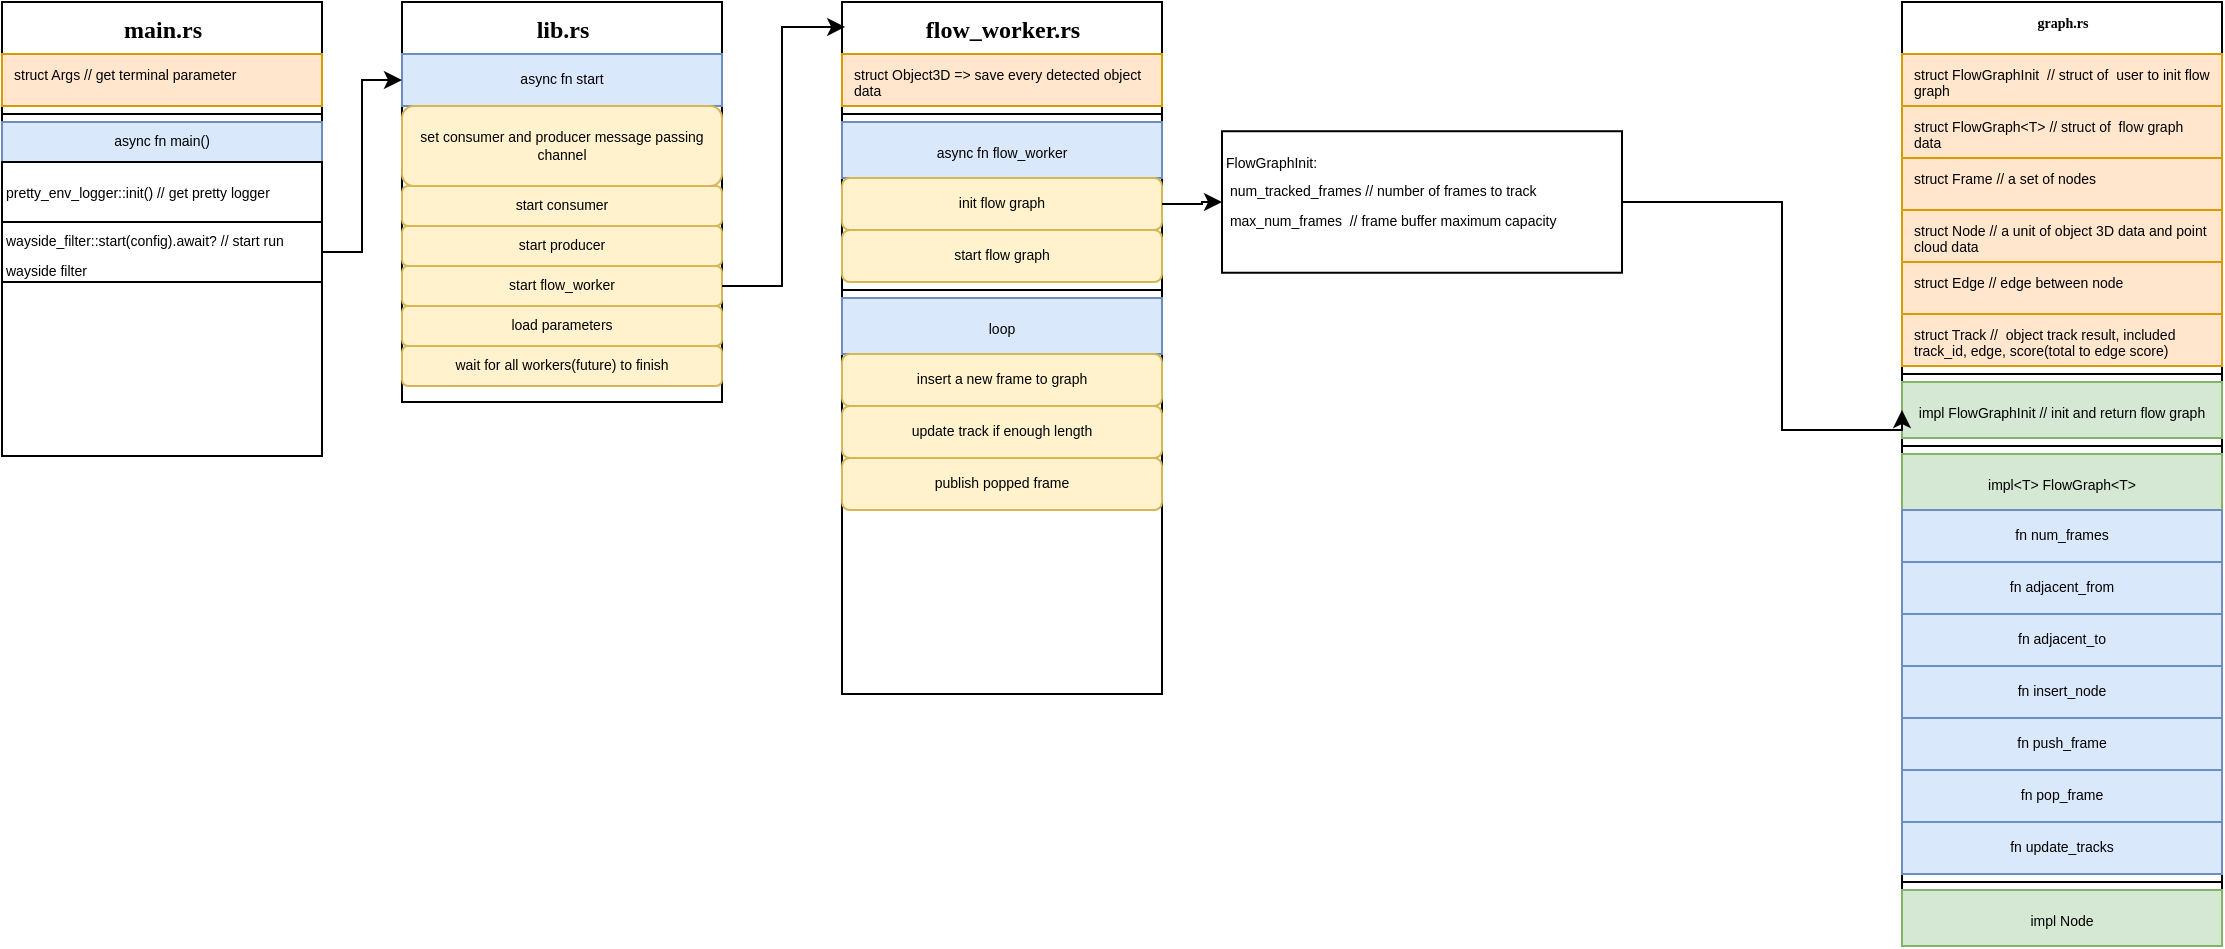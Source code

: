 <mxfile version="15.0.3" type="github">
  <diagram name="Page-1" id="9f46799a-70d6-7492-0946-bef42562c5a5">
    <mxGraphModel dx="449" dy="266" grid="1" gridSize="10" guides="1" tooltips="1" connect="1" arrows="1" fold="1" page="1" pageScale="1" pageWidth="1100" pageHeight="850" background="none" math="0" shadow="0">
      <root>
        <mxCell id="0" />
        <mxCell id="1" parent="0" />
        <mxCell id="78961159f06e98e8-17" value="&lt;font style=&quot;font-size: 12px&quot;&gt;main.rs&lt;/font&gt;" style="swimlane;html=1;fontStyle=1;align=center;verticalAlign=top;childLayout=stackLayout;horizontal=1;startSize=26;horizontalStack=0;resizeParent=1;resizeLast=0;collapsible=1;marginBottom=0;swimlaneFillColor=#ffffff;rounded=0;shadow=0;comic=0;labelBackgroundColor=none;strokeWidth=1;fillColor=none;fontFamily=Verdana;fontSize=7;" parent="1" vertex="1">
          <mxGeometry x="30" y="30" width="160" height="227" as="geometry" />
        </mxCell>
        <mxCell id="78961159f06e98e8-21" value="struct Args // get terminal parameter&amp;nbsp;" style="text;html=1;strokeColor=#d79b00;fillColor=#ffe6cc;align=left;verticalAlign=top;spacingLeft=4;spacingRight=4;whiteSpace=wrap;overflow=hidden;rotatable=0;points=[[0,0.5],[1,0.5]];portConstraint=eastwest;fontSize=7;" parent="78961159f06e98e8-17" vertex="1">
          <mxGeometry y="26" width="160" height="26" as="geometry" />
        </mxCell>
        <mxCell id="3UPYBKitPrsgGl5lzxsW-34" value="" style="line;html=1;strokeWidth=1;fillColor=none;align=left;verticalAlign=middle;spacingTop=-1;spacingLeft=3;spacingRight=3;rotatable=0;labelPosition=right;points=[];portConstraint=eastwest;fontSize=7;" parent="78961159f06e98e8-17" vertex="1">
          <mxGeometry y="52" width="160" height="8" as="geometry" />
        </mxCell>
        <mxCell id="3UPYBKitPrsgGl5lzxsW-35" value="async fn main()" style="text;html=1;strokeColor=#6c8ebf;fillColor=#dae8fc;align=center;verticalAlign=middle;spacingLeft=4;spacingRight=4;whiteSpace=wrap;overflow=hidden;rotatable=0;points=[[0,0.5],[1,0.5]];portConstraint=eastwest;fontSize=7;" parent="78961159f06e98e8-17" vertex="1">
          <mxGeometry y="60" width="160" height="20" as="geometry" />
        </mxCell>
        <mxCell id="29-Z4qrgR_D6u8nwP7Dn-55" value="&lt;font style=&quot;font-size: 7px&quot;&gt;pretty_env_logger::init() // get pretty logge&lt;/font&gt;&lt;span style=&quot;font-size: 7px&quot;&gt;r&lt;/span&gt;&lt;span style=&quot;font-family: &amp;#34;helvetica&amp;#34; ; font-size: 7px&quot;&gt;&lt;br&gt;&lt;/span&gt;" style="rounded=0;whiteSpace=wrap;html=1;align=left;verticalAlign=top;" vertex="1" parent="78961159f06e98e8-17">
          <mxGeometry y="80" width="160" height="30" as="geometry" />
        </mxCell>
        <mxCell id="29-Z4qrgR_D6u8nwP7Dn-56" value="&lt;span style=&quot;font-size: 7px&quot;&gt;wayside_filter::start(config).await?&amp;nbsp;// start run wayside filter&lt;/span&gt;&lt;span style=&quot;font-family: &amp;#34;helvetica&amp;#34; ; font-size: 7px&quot;&gt;&lt;br&gt;&lt;/span&gt;" style="rounded=0;whiteSpace=wrap;html=1;align=left;verticalAlign=middle;" vertex="1" parent="78961159f06e98e8-17">
          <mxGeometry y="110" width="160" height="30" as="geometry" />
        </mxCell>
        <mxCell id="3UPYBKitPrsgGl5lzxsW-1" value="&lt;font style=&quot;font-size: 12px&quot;&gt;lib.rs&lt;/font&gt;" style="swimlane;html=1;fontStyle=1;align=center;verticalAlign=top;childLayout=stackLayout;horizontal=1;startSize=26;horizontalStack=0;resizeParent=1;resizeLast=0;collapsible=1;marginBottom=0;swimlaneFillColor=#ffffff;rounded=0;shadow=0;comic=0;labelBackgroundColor=none;strokeWidth=1;fillColor=none;fontFamily=Verdana;fontSize=7;" parent="1" vertex="1">
          <mxGeometry x="230" y="30" width="160" height="200" as="geometry">
            <mxRectangle x="280" y="40" width="60" height="26" as="alternateBounds" />
          </mxGeometry>
        </mxCell>
        <mxCell id="3UPYBKitPrsgGl5lzxsW-37" value="async fn start" style="text;html=1;strokeColor=#6c8ebf;fillColor=#dae8fc;align=center;verticalAlign=middle;spacingLeft=4;spacingRight=4;whiteSpace=wrap;overflow=hidden;rotatable=0;points=[[0,0.5],[1,0.5]];portConstraint=eastwest;fontSize=7;" parent="3UPYBKitPrsgGl5lzxsW-1" vertex="1">
          <mxGeometry y="26" width="160" height="26" as="geometry" />
        </mxCell>
        <mxCell id="3UPYBKitPrsgGl5lzxsW-42" value="set consumer and producer message passing channel" style="rounded=1;whiteSpace=wrap;html=1;shadow=0;fontSize=7;align=center;verticalAlign=middle;fillColor=#fff2cc;strokeColor=#d6b656;" parent="3UPYBKitPrsgGl5lzxsW-1" vertex="1">
          <mxGeometry y="52" width="160" height="40" as="geometry" />
        </mxCell>
        <mxCell id="3UPYBKitPrsgGl5lzxsW-44" value="start consumer" style="rounded=1;whiteSpace=wrap;html=1;shadow=0;fontSize=7;align=center;verticalAlign=middle;fillColor=#fff2cc;strokeColor=#d6b656;" parent="3UPYBKitPrsgGl5lzxsW-1" vertex="1">
          <mxGeometry y="92" width="160" height="20" as="geometry" />
        </mxCell>
        <mxCell id="3UPYBKitPrsgGl5lzxsW-45" value="start producer" style="rounded=1;whiteSpace=wrap;html=1;shadow=0;fontSize=7;align=center;verticalAlign=middle;fillColor=#fff2cc;strokeColor=#d6b656;" parent="3UPYBKitPrsgGl5lzxsW-1" vertex="1">
          <mxGeometry y="112" width="160" height="20" as="geometry" />
        </mxCell>
        <mxCell id="3UPYBKitPrsgGl5lzxsW-48" value="start flow_worker" style="rounded=1;whiteSpace=wrap;html=1;shadow=0;fontSize=7;align=center;verticalAlign=middle;fillColor=#fff2cc;strokeColor=#d6b656;" parent="3UPYBKitPrsgGl5lzxsW-1" vertex="1">
          <mxGeometry y="132" width="160" height="20" as="geometry" />
        </mxCell>
        <mxCell id="3UPYBKitPrsgGl5lzxsW-50" value="load parameters" style="rounded=1;whiteSpace=wrap;html=1;shadow=0;fontSize=7;align=center;verticalAlign=middle;fillColor=#fff2cc;strokeColor=#d6b656;" parent="3UPYBKitPrsgGl5lzxsW-1" vertex="1">
          <mxGeometry y="152" width="160" height="20" as="geometry" />
        </mxCell>
        <mxCell id="3UPYBKitPrsgGl5lzxsW-52" value="wait for all workers(future) to finish" style="rounded=1;whiteSpace=wrap;html=1;shadow=0;fontSize=7;align=center;verticalAlign=middle;fillColor=#fff2cc;strokeColor=#d6b656;" parent="3UPYBKitPrsgGl5lzxsW-1" vertex="1">
          <mxGeometry y="172" width="160" height="20" as="geometry" />
        </mxCell>
        <mxCell id="3UPYBKitPrsgGl5lzxsW-10" value="graph.rs&lt;br style=&quot;font-size: 7px;&quot;&gt;" style="swimlane;html=1;fontStyle=1;align=center;verticalAlign=top;childLayout=stackLayout;horizontal=1;startSize=26;horizontalStack=0;resizeParent=1;resizeLast=0;collapsible=1;marginBottom=0;swimlaneFillColor=#ffffff;rounded=0;shadow=0;comic=0;labelBackgroundColor=none;strokeWidth=1;fillColor=none;fontFamily=Verdana;fontSize=7;" parent="1" vertex="1">
          <mxGeometry x="980" y="30" width="160" height="472" as="geometry" />
        </mxCell>
        <mxCell id="29-Z4qrgR_D6u8nwP7Dn-36" value="struct FlowGraphInit&amp;nbsp; // struct of&amp;nbsp; user to init flow graph" style="text;html=1;strokeColor=#d79b00;fillColor=#ffe6cc;align=left;verticalAlign=top;spacingLeft=4;spacingRight=4;whiteSpace=wrap;overflow=hidden;rotatable=0;points=[[0,0.5],[1,0.5]];portConstraint=eastwest;fontSize=7;" vertex="1" parent="3UPYBKitPrsgGl5lzxsW-10">
          <mxGeometry y="26" width="160" height="26" as="geometry" />
        </mxCell>
        <mxCell id="29-Z4qrgR_D6u8nwP7Dn-35" value="struct FlowGraph&amp;lt;T&amp;gt; // struct of&amp;nbsp; flow graph data" style="text;html=1;strokeColor=#d79b00;fillColor=#ffe6cc;align=left;verticalAlign=top;spacingLeft=4;spacingRight=4;whiteSpace=wrap;overflow=hidden;rotatable=0;points=[[0,0.5],[1,0.5]];portConstraint=eastwest;fontSize=7;" vertex="1" parent="3UPYBKitPrsgGl5lzxsW-10">
          <mxGeometry y="52" width="160" height="26" as="geometry" />
        </mxCell>
        <mxCell id="29-Z4qrgR_D6u8nwP7Dn-37" value="struct Frame // a set of nodes" style="text;html=1;strokeColor=#d79b00;fillColor=#ffe6cc;align=left;verticalAlign=top;spacingLeft=4;spacingRight=4;whiteSpace=wrap;overflow=hidden;rotatable=0;points=[[0,0.5],[1,0.5]];portConstraint=eastwest;fontSize=7;" vertex="1" parent="3UPYBKitPrsgGl5lzxsW-10">
          <mxGeometry y="78" width="160" height="26" as="geometry" />
        </mxCell>
        <mxCell id="29-Z4qrgR_D6u8nwP7Dn-38" value="struct Node // a unit of object 3D data and point cloud data&amp;nbsp;" style="text;html=1;strokeColor=#d79b00;fillColor=#ffe6cc;align=left;verticalAlign=top;spacingLeft=4;spacingRight=4;whiteSpace=wrap;overflow=hidden;rotatable=0;points=[[0,0.5],[1,0.5]];portConstraint=eastwest;fontSize=7;" vertex="1" parent="3UPYBKitPrsgGl5lzxsW-10">
          <mxGeometry y="104" width="160" height="26" as="geometry" />
        </mxCell>
        <mxCell id="29-Z4qrgR_D6u8nwP7Dn-39" value="struct Edge // edge between node" style="text;html=1;strokeColor=#d79b00;fillColor=#ffe6cc;align=left;verticalAlign=top;spacingLeft=4;spacingRight=4;whiteSpace=wrap;overflow=hidden;rotatable=0;points=[[0,0.5],[1,0.5]];portConstraint=eastwest;fontSize=7;" vertex="1" parent="3UPYBKitPrsgGl5lzxsW-10">
          <mxGeometry y="130" width="160" height="26" as="geometry" />
        </mxCell>
        <mxCell id="29-Z4qrgR_D6u8nwP7Dn-40" value="struct Track //&amp;nbsp; object track result, included track_id, edge, score(total to edge score)&lt;br&gt;&amp;nbsp;&amp;nbsp;" style="text;html=1;strokeColor=#d79b00;fillColor=#ffe6cc;align=left;verticalAlign=top;spacingLeft=4;spacingRight=4;whiteSpace=wrap;overflow=hidden;rotatable=0;points=[[0,0.5],[1,0.5]];portConstraint=eastwest;fontSize=7;" vertex="1" parent="3UPYBKitPrsgGl5lzxsW-10">
          <mxGeometry y="156" width="160" height="26" as="geometry" />
        </mxCell>
        <mxCell id="29-Z4qrgR_D6u8nwP7Dn-45" value="" style="line;html=1;strokeWidth=1;fillColor=none;align=left;verticalAlign=middle;spacingTop=-1;spacingLeft=3;spacingRight=3;rotatable=0;labelPosition=right;points=[];portConstraint=eastwest;fontSize=7;" vertex="1" parent="3UPYBKitPrsgGl5lzxsW-10">
          <mxGeometry y="182" width="160" height="8" as="geometry" />
        </mxCell>
        <mxCell id="29-Z4qrgR_D6u8nwP7Dn-28" value="&lt;span style=&quot;font-size: 7px ; text-align: left&quot;&gt;impl FlowGraphInit // init and return flow graph&lt;/span&gt;" style="rounded=0;whiteSpace=wrap;html=1;fillColor=#d5e8d4;strokeColor=#82b366;" vertex="1" parent="3UPYBKitPrsgGl5lzxsW-10">
          <mxGeometry y="190" width="160" height="28" as="geometry" />
        </mxCell>
        <mxCell id="29-Z4qrgR_D6u8nwP7Dn-43" value="" style="line;html=1;strokeWidth=1;fillColor=none;align=left;verticalAlign=middle;spacingTop=-1;spacingLeft=3;spacingRight=3;rotatable=0;labelPosition=right;points=[];portConstraint=eastwest;fontSize=7;" vertex="1" parent="3UPYBKitPrsgGl5lzxsW-10">
          <mxGeometry y="218" width="160" height="8" as="geometry" />
        </mxCell>
        <mxCell id="29-Z4qrgR_D6u8nwP7Dn-41" value="&lt;div style=&quot;text-align: left&quot;&gt;&lt;span style=&quot;font-size: 7px&quot;&gt;impl&amp;lt;T&amp;gt; FlowGraph&amp;lt;T&amp;gt;&lt;/span&gt;&lt;/div&gt;" style="rounded=0;whiteSpace=wrap;html=1;fillColor=#d5e8d4;strokeColor=#82b366;" vertex="1" parent="3UPYBKitPrsgGl5lzxsW-10">
          <mxGeometry y="226" width="160" height="28" as="geometry" />
        </mxCell>
        <mxCell id="29-Z4qrgR_D6u8nwP7Dn-46" value="fn num_frames" style="rounded=1;whiteSpace=wrap;html=1;shadow=0;fontSize=7;align=center;verticalAlign=middle;fillColor=#dae8fc;strokeColor=#6c8ebf;arcSize=0;" vertex="1" parent="3UPYBKitPrsgGl5lzxsW-10">
          <mxGeometry y="254" width="160" height="26" as="geometry" />
        </mxCell>
        <mxCell id="29-Z4qrgR_D6u8nwP7Dn-47" value="fn&amp;nbsp;adjacent_from" style="rounded=1;whiteSpace=wrap;html=1;shadow=0;fontSize=7;align=center;verticalAlign=middle;fillColor=#dae8fc;strokeColor=#6c8ebf;arcSize=0;" vertex="1" parent="3UPYBKitPrsgGl5lzxsW-10">
          <mxGeometry y="280" width="160" height="26" as="geometry" />
        </mxCell>
        <mxCell id="29-Z4qrgR_D6u8nwP7Dn-48" value="fn&amp;nbsp;adjacent_to" style="rounded=1;whiteSpace=wrap;html=1;shadow=0;fontSize=7;align=center;verticalAlign=middle;fillColor=#dae8fc;strokeColor=#6c8ebf;arcSize=0;" vertex="1" parent="3UPYBKitPrsgGl5lzxsW-10">
          <mxGeometry y="306" width="160" height="26" as="geometry" />
        </mxCell>
        <mxCell id="29-Z4qrgR_D6u8nwP7Dn-49" value="fn insert_node" style="rounded=1;whiteSpace=wrap;html=1;shadow=0;fontSize=7;align=center;verticalAlign=middle;fillColor=#dae8fc;strokeColor=#6c8ebf;arcSize=0;" vertex="1" parent="3UPYBKitPrsgGl5lzxsW-10">
          <mxGeometry y="332" width="160" height="26" as="geometry" />
        </mxCell>
        <mxCell id="29-Z4qrgR_D6u8nwP7Dn-50" value="fn push_frame" style="rounded=1;whiteSpace=wrap;html=1;shadow=0;fontSize=7;align=center;verticalAlign=middle;fillColor=#dae8fc;strokeColor=#6c8ebf;arcSize=0;" vertex="1" parent="3UPYBKitPrsgGl5lzxsW-10">
          <mxGeometry y="358" width="160" height="26" as="geometry" />
        </mxCell>
        <mxCell id="29-Z4qrgR_D6u8nwP7Dn-51" value="fn pop_frame" style="rounded=1;whiteSpace=wrap;html=1;shadow=0;fontSize=7;align=center;verticalAlign=middle;fillColor=#dae8fc;strokeColor=#6c8ebf;arcSize=0;" vertex="1" parent="3UPYBKitPrsgGl5lzxsW-10">
          <mxGeometry y="384" width="160" height="26" as="geometry" />
        </mxCell>
        <mxCell id="29-Z4qrgR_D6u8nwP7Dn-52" value="fn update_tracks" style="rounded=1;whiteSpace=wrap;html=1;shadow=0;fontSize=7;align=center;verticalAlign=middle;fillColor=#dae8fc;strokeColor=#6c8ebf;arcSize=0;" vertex="1" parent="3UPYBKitPrsgGl5lzxsW-10">
          <mxGeometry y="410" width="160" height="26" as="geometry" />
        </mxCell>
        <mxCell id="29-Z4qrgR_D6u8nwP7Dn-53" value="" style="line;html=1;strokeWidth=1;fillColor=none;align=left;verticalAlign=middle;spacingTop=-1;spacingLeft=3;spacingRight=3;rotatable=0;labelPosition=right;points=[];portConstraint=eastwest;fontSize=7;" vertex="1" parent="3UPYBKitPrsgGl5lzxsW-10">
          <mxGeometry y="436" width="160" height="8" as="geometry" />
        </mxCell>
        <mxCell id="29-Z4qrgR_D6u8nwP7Dn-54" value="&lt;div style=&quot;text-align: left&quot;&gt;&lt;span style=&quot;font-size: 7px&quot;&gt;impl Node&lt;/span&gt;&lt;br&gt;&lt;/div&gt;" style="rounded=0;whiteSpace=wrap;html=1;fillColor=#d5e8d4;strokeColor=#82b366;" vertex="1" parent="3UPYBKitPrsgGl5lzxsW-10">
          <mxGeometry y="444" width="160" height="28" as="geometry" />
        </mxCell>
        <mxCell id="3UPYBKitPrsgGl5lzxsW-19" value="&lt;font style=&quot;font-size: 12px&quot;&gt;flow_worker.rs&lt;/font&gt;" style="swimlane;html=1;fontStyle=1;align=center;verticalAlign=top;childLayout=stackLayout;horizontal=1;startSize=26;horizontalStack=0;resizeParent=1;resizeLast=0;collapsible=1;marginBottom=0;swimlaneFillColor=#ffffff;rounded=0;shadow=0;comic=0;labelBackgroundColor=none;strokeWidth=1;fillColor=none;fontFamily=Verdana;fontSize=7;" parent="1" vertex="1">
          <mxGeometry x="450" y="30" width="160" height="346" as="geometry">
            <mxRectangle x="580" y="40" width="110" height="26" as="alternateBounds" />
          </mxGeometry>
        </mxCell>
        <mxCell id="3UPYBKitPrsgGl5lzxsW-20" value="struct Object3D =&amp;gt; save every detected object data" style="text;html=1;strokeColor=#d79b00;fillColor=#ffe6cc;align=left;verticalAlign=top;spacingLeft=4;spacingRight=4;whiteSpace=wrap;overflow=hidden;rotatable=0;points=[[0,0.5],[1,0.5]];portConstraint=eastwest;fontSize=7;" parent="3UPYBKitPrsgGl5lzxsW-19" vertex="1">
          <mxGeometry y="26" width="160" height="26" as="geometry" />
        </mxCell>
        <mxCell id="29-Z4qrgR_D6u8nwP7Dn-44" value="" style="line;html=1;strokeWidth=1;fillColor=none;align=left;verticalAlign=middle;spacingTop=-1;spacingLeft=3;spacingRight=3;rotatable=0;labelPosition=right;points=[];portConstraint=eastwest;fontSize=7;" vertex="1" parent="3UPYBKitPrsgGl5lzxsW-19">
          <mxGeometry y="52" width="160" height="8" as="geometry" />
        </mxCell>
        <mxCell id="29-Z4qrgR_D6u8nwP7Dn-22" value="&lt;span style=&quot;font-size: 7px&quot;&gt;async fn&amp;nbsp;&lt;/span&gt;&lt;span style=&quot;font-family: &amp;#34;helvetica&amp;#34; ; font-size: 7px&quot;&gt;flow_worker&lt;/span&gt;" style="rounded=0;whiteSpace=wrap;html=1;fillColor=#dae8fc;strokeColor=#6c8ebf;" vertex="1" parent="3UPYBKitPrsgGl5lzxsW-19">
          <mxGeometry y="60" width="160" height="28" as="geometry" />
        </mxCell>
        <mxCell id="3UPYBKitPrsgGl5lzxsW-65" value="init flow graph" style="rounded=1;whiteSpace=wrap;html=1;shadow=0;fontSize=7;align=center;verticalAlign=middle;fillColor=#fff2cc;strokeColor=#d6b656;" parent="3UPYBKitPrsgGl5lzxsW-19" vertex="1">
          <mxGeometry y="88" width="160" height="26" as="geometry" />
        </mxCell>
        <mxCell id="3UPYBKitPrsgGl5lzxsW-58" value="start flow graph" style="rounded=1;whiteSpace=wrap;html=1;shadow=0;fontSize=7;align=center;verticalAlign=middle;fillColor=#fff2cc;strokeColor=#d6b656;" parent="3UPYBKitPrsgGl5lzxsW-19" vertex="1">
          <mxGeometry y="114" width="160" height="26" as="geometry" />
        </mxCell>
        <mxCell id="29-Z4qrgR_D6u8nwP7Dn-42" value="" style="line;html=1;strokeWidth=1;fillColor=none;align=left;verticalAlign=middle;spacingTop=-1;spacingLeft=3;spacingRight=3;rotatable=0;labelPosition=right;points=[];portConstraint=eastwest;fontSize=7;" vertex="1" parent="3UPYBKitPrsgGl5lzxsW-19">
          <mxGeometry y="140" width="160" height="8" as="geometry" />
        </mxCell>
        <mxCell id="29-Z4qrgR_D6u8nwP7Dn-30" value="&lt;font face=&quot;helvetica&quot;&gt;&lt;span style=&quot;font-size: 7px&quot;&gt;loop&lt;br&gt;&lt;/span&gt;&lt;/font&gt;" style="rounded=0;whiteSpace=wrap;html=1;fillColor=#dae8fc;strokeColor=#6c8ebf;" vertex="1" parent="3UPYBKitPrsgGl5lzxsW-19">
          <mxGeometry y="148" width="160" height="28" as="geometry" />
        </mxCell>
        <mxCell id="29-Z4qrgR_D6u8nwP7Dn-32" value="insert a new frame to graph" style="rounded=1;whiteSpace=wrap;html=1;shadow=0;fontSize=7;align=center;verticalAlign=middle;fillColor=#fff2cc;strokeColor=#d6b656;" vertex="1" parent="3UPYBKitPrsgGl5lzxsW-19">
          <mxGeometry y="176" width="160" height="26" as="geometry" />
        </mxCell>
        <mxCell id="29-Z4qrgR_D6u8nwP7Dn-33" value="update track if enough length" style="rounded=1;whiteSpace=wrap;html=1;shadow=0;fontSize=7;align=center;verticalAlign=middle;fillColor=#fff2cc;strokeColor=#d6b656;" vertex="1" parent="3UPYBKitPrsgGl5lzxsW-19">
          <mxGeometry y="202" width="160" height="26" as="geometry" />
        </mxCell>
        <mxCell id="29-Z4qrgR_D6u8nwP7Dn-34" value="publish popped frame" style="rounded=1;whiteSpace=wrap;html=1;shadow=0;fontSize=7;align=center;verticalAlign=middle;fillColor=#fff2cc;strokeColor=#d6b656;" vertex="1" parent="3UPYBKitPrsgGl5lzxsW-19">
          <mxGeometry y="228" width="160" height="26" as="geometry" />
        </mxCell>
        <mxCell id="3UPYBKitPrsgGl5lzxsW-39" style="edgeStyle=orthogonalEdgeStyle;rounded=0;orthogonalLoop=1;jettySize=auto;html=1;exitX=1;exitY=0.5;exitDx=0;exitDy=0;entryX=0;entryY=0.5;entryDx=0;entryDy=0;fontSize=7;" parent="1" source="29-Z4qrgR_D6u8nwP7Dn-56" target="3UPYBKitPrsgGl5lzxsW-37" edge="1">
          <mxGeometry relative="1" as="geometry">
            <mxPoint x="220" y="237.0" as="sourcePoint" />
          </mxGeometry>
        </mxCell>
        <mxCell id="3UPYBKitPrsgGl5lzxsW-55" style="edgeStyle=orthogonalEdgeStyle;rounded=0;orthogonalLoop=1;jettySize=auto;html=1;entryX=0.01;entryY=0.036;entryDx=0;entryDy=0;entryPerimeter=0;fontSize=7;" parent="1" source="3UPYBKitPrsgGl5lzxsW-48" target="3UPYBKitPrsgGl5lzxsW-19" edge="1">
          <mxGeometry relative="1" as="geometry" />
        </mxCell>
        <mxCell id="29-Z4qrgR_D6u8nwP7Dn-29" style="edgeStyle=orthogonalEdgeStyle;rounded=0;orthogonalLoop=1;jettySize=auto;html=1;exitX=1;exitY=0.5;exitDx=0;exitDy=0;entryX=0;entryY=0.5;entryDx=0;entryDy=0;" edge="1" parent="1" source="29-Z4qrgR_D6u8nwP7Dn-24" target="29-Z4qrgR_D6u8nwP7Dn-28">
          <mxGeometry relative="1" as="geometry">
            <Array as="points">
              <mxPoint x="920" y="130" />
              <mxPoint x="920" y="244" />
            </Array>
          </mxGeometry>
        </mxCell>
        <mxCell id="29-Z4qrgR_D6u8nwP7Dn-24" value="&lt;font face=&quot;helvetica&quot;&gt;&lt;span style=&quot;font-size: 7px&quot;&gt;FlowGraphInit:&lt;/span&gt;&lt;/font&gt;&lt;br&gt;&lt;font face=&quot;helvetica&quot;&gt;&lt;span style=&quot;font-size: 7px&quot;&gt;&lt;span style=&quot;white-space: pre&quot;&gt;	&lt;/span&gt;num_tracked_frames // number of frames to track&amp;nbsp;&lt;/span&gt;&lt;/font&gt;&lt;br&gt;&lt;span style=&quot;font-family: &amp;#34;helvetica&amp;#34; ; font-size: 7px&quot;&gt;&lt;span style=&quot;white-space: pre&quot;&gt;	&lt;/span&gt;max_num_frames&amp;nbsp; // frame buffer maximum capacity&lt;/span&gt;&lt;span style=&quot;font-family: &amp;#34;helvetica&amp;#34; ; font-size: 7px&quot;&gt;&lt;br&gt;&lt;/span&gt;" style="rounded=0;whiteSpace=wrap;html=1;align=left;verticalAlign=top;" vertex="1" parent="1">
          <mxGeometry x="640" y="94.62" width="200" height="70.75" as="geometry" />
        </mxCell>
        <mxCell id="29-Z4qrgR_D6u8nwP7Dn-27" style="edgeStyle=orthogonalEdgeStyle;rounded=0;orthogonalLoop=1;jettySize=auto;html=1;" edge="1" parent="1" source="3UPYBKitPrsgGl5lzxsW-65" target="29-Z4qrgR_D6u8nwP7Dn-24">
          <mxGeometry relative="1" as="geometry" />
        </mxCell>
      </root>
    </mxGraphModel>
  </diagram>
</mxfile>
